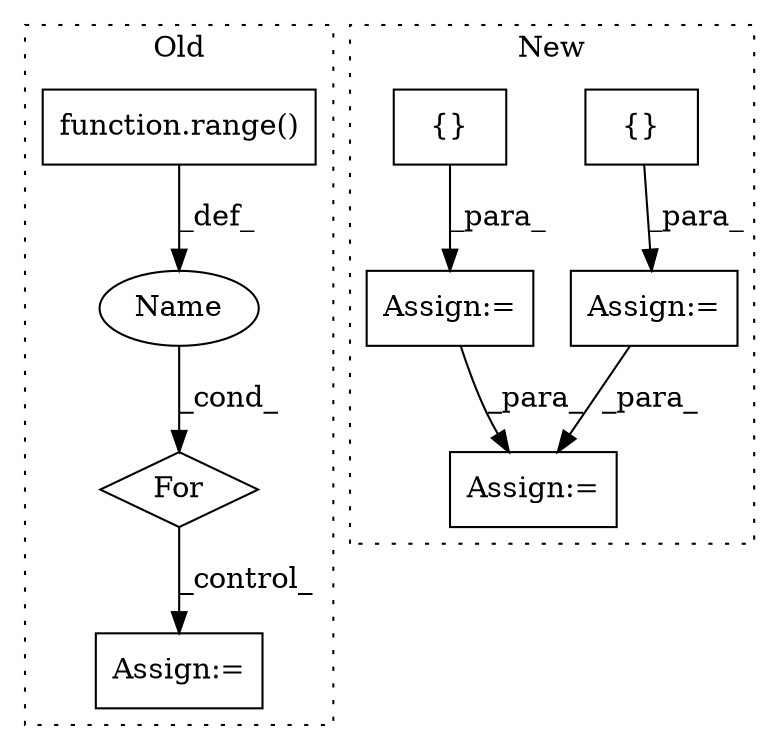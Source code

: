 digraph G {
subgraph cluster0 {
1 [label="function.range()" a="75" s="2482,2502" l="6,1" shape="box"];
4 [label="For" a="107" s="2473,2503" l="4,50" shape="diamond"];
5 [label="Assign:=" a="68" s="2556" l="3" shape="box"];
6 [label="Name" a="87" s="2477" l="1" shape="ellipse"];
label = "Old";
style="dotted";
}
subgraph cluster1 {
2 [label="{}" a="59" s="3130,3134" l="1,0" shape="box"];
3 [label="Assign:=" a="68" s="3145" l="3" shape="box"];
7 [label="Assign:=" a="68" s="3127" l="3" shape="box"];
8 [label="Assign:=" a="68" s="2199" l="3" shape="box"];
9 [label="{}" a="59" s="2202,2202" l="2,1" shape="box"];
label = "New";
style="dotted";
}
1 -> 6 [label="_def_"];
2 -> 7 [label="_para_"];
4 -> 5 [label="_control_"];
6 -> 4 [label="_cond_"];
7 -> 3 [label="_para_"];
8 -> 3 [label="_para_"];
9 -> 8 [label="_para_"];
}